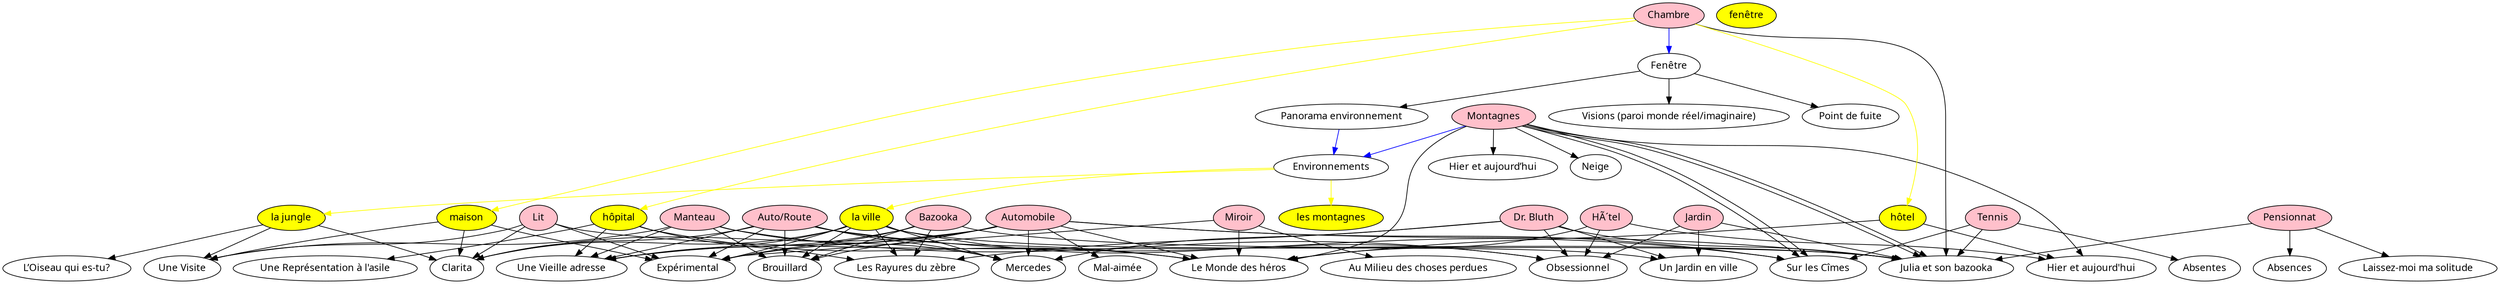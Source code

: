 digraph {
    graph[splines=true]
    node[fontname="Montserrat", overlap=false]


    "Bazooka"[style=filled, fillcolor=pink];
    "Manteau"[style=filled, fillcolor=pink];
    "Auto/Route"[style=filled, fillcolor=pink];
    "Dr. Bluth"[style=filled, fillcolor=pink];
    "Tennis"[style=filled, fillcolor=pink];
    "HÃ´tel"[style=filled, fillcolor=pink];
    "Montagnes"[style=filled, fillcolor=pink];
    "Jardin"[style=filled, fillcolor=pink];
    "Miroir"[style=filled, fillcolor=pink];
    "Lit"[style=filled, fillcolor=pink];

    "Bazooka" -> "Une Vieille adresse";
    "Bazooka" -> "Brouillard";
    "Bazooka" -> "Expérimental";
    "Bazooka" -> "Les Rayures du zèbre";
    "Bazooka" -> "Julia et son bazooka";

    "Manteau" -> "Une Vieille adresse";
    "Manteau" -> "Une Visite";
    "Manteau" -> "Brouillard";
    "Manteau" -> "Mercedes";
    "Manteau" -> "Obsessionnel";

    "Auto/Route" -> "Une Vieille adresse";
    "Auto/Route" -> "Brouillard";
    "Auto/Route" -> "Expérimental";
    "Auto/Route" -> "Le Monde des héros";
    "Auto/Route" -> "Mercedes";
    "Auto/Route" -> "Clarita";
    "Auto/Route" -> "Sur les Cîmes";

    "Dr. Bluth" -> "Mercedes";
    "Dr. Bluth" -> "Les Rayures du zèbre";
    "Dr. Bluth" -> "Un Jardin en ville";
    "Dr. Bluth" -> "Obsessionnel";
    "Dr. Bluth" -> "Julia et son bazooka";

    "Tennis" -> "Absentes";
    "Tennis" -> "Sur les Cîmes";
    "Tennis" -> "Julia et son bazooka";

    "HÃ´tel" -> "Le Monde des héros";
    "HÃ´tel" -> "Hier et aujourd'hui";
    "HÃ´tel" -> "Obsessionnel";

    "Montagnes" -> "Le Monde des héros";
    "Montagnes" -> "Sur les Cîmes";
    "Montagnes" -> "Julia et son bazooka";
    "Montagnes" -> "Hier et aujourd'hui";

    "Jardin" -> "Un Jardin en ville";
    "Jardin" -> "Obsessionnel";
    "Jardin" -> "Julia et son bazooka";

    "Miroir" -> "Expérimental";
    "Miroir" -> "Le Monde des héros";
    "Miroir" -> "Au Milieu des choses perdues";

    "Lit" -> "Une Visite";
    "Lit" -> "Expérimental";
    "Lit" -> "Clarita";
    "Lit" -> "Julia et son bazooka";



















    "Pensionnat"[style=filled, fillcolor=pink];
    "Montagnes"[style=filled, fillcolor=pink];
    "Automobile"[style=filled, fillcolor=pink];
    "Chambre"[style=filled, fillcolor=pink];

    "la ville"[style=filled, fillcolor=yellow];
    "la jungle"[style=filled, fillcolor=yellow];
    "les montagnes"[style=filled, fillcolor=yellow];
    "fenêtre"[style=filled, fillcolor=yellow];
    "maison"[style=filled, fillcolor=yellow];
    "hôpital"[style=filled, fillcolor=yellow];
    "hôtel"[style=filled, fillcolor=yellow];


    "Pensionnat" -> "Absences";
    "Pensionnat" -> "Julia et son bazooka";
    "Pensionnat" -> "Laissez-moi ma solitude";

    "Montagnes" -> "Hier et aujourd’hui";
    "Montagnes" -> "Sur les Cîmes";
    "Montagnes" -> "Julia et son bazooka";
    "Montagnes" -> "Neige";

    "Environnements" -> "la ville"[style=filled, color=yellow];
    "la ville" -> "Une Vieille adresse";
    "la ville" -> "Brouillard";
    "la ville" -> "Expérimental";
    "la ville" -> "Mercedes";
    "la ville" -> "Clarita";
    "la ville" -> "Les Rayures du zèbre";
    "la ville" -> "Un Jardin en ville";
    "la ville" -> "Obsessionnel";

    "Environnements" -> "la jungle"[style=filled, color=yellow];
    "la jungle" -> "Une Visite";
    "la jungle" -> "Clarita";
    "la jungle" -> "L’Oiseau qui es-tu?";

    "Environnements" -> "les montagnes"[style=filled, color=yellow];

    "Automobile" -> "Une Vieille adresse";
    "Automobile" -> "Brouillard";
    "Automobile" -> "Expérimental";
    "Automobile" -> "Le Monde des héros";
    "Automobile" -> "Mercedes";
    "Automobile" -> "Clarita";
    "Automobile" -> "Sur les Cîmes";
    "Automobile" -> "Julia et son bazooka";
    "Automobile" -> "Mal-aimée";

    "Fenêtre" -> "Point de fuite";
    "Fenêtre" -> "Panorama environnement";
    "Fenêtre" -> "Visions (paroi monde réel/imaginaire)";

    "Chambre" -> "maison"[color=yellow];
    "maison" -> "Une Visite";
    "maison" -> "Expérimental";
    "maison" -> "Clarita";

    "Chambre" -> "hôpital"[style=filled, color=yellow];
    "hôpital" -> "Une Vieille adresse";
    "hôpital" -> "Le Monde des héros";
    "hôpital" -> "Les Rayures du zèbre";
    "hôpital" -> "Une Représentation à l'asile";

    "Chambre" -> "hôtel"[style=filled, color=yellow];
    "hôtel" -> "Le Monde des héros";
    "hôtel" -> "Hier et aujourd'hui";

    "Chambre" -> "Julia et son bazooka";



    "Montagnes" -> "Environnements"[color=blue];
    "Chambre" -> "Fenêtre"[color=blue];
    "Panorama environnement" -> "Environnements"[color=blue];

}

